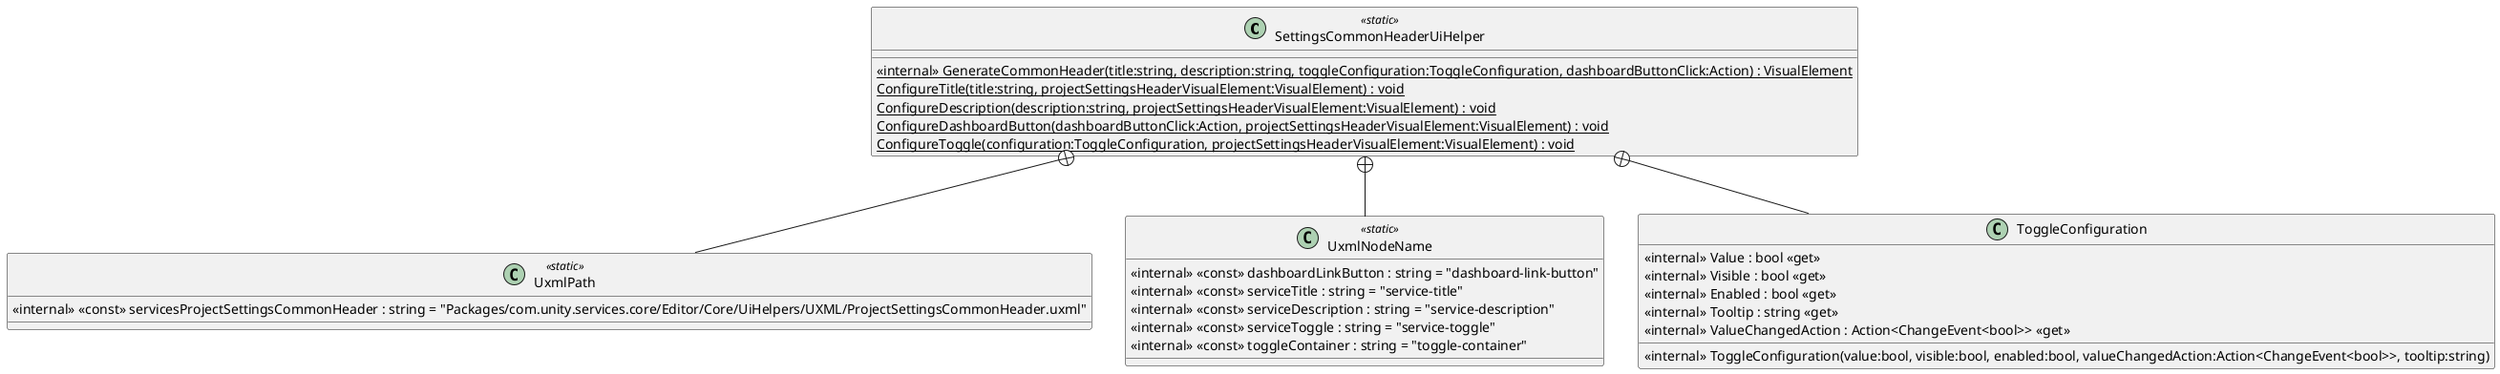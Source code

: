 @startuml
class SettingsCommonHeaderUiHelper <<static>> {
    <<internal>> {static} GenerateCommonHeader(title:string, description:string, toggleConfiguration:ToggleConfiguration, dashboardButtonClick:Action) : VisualElement
    {static} ConfigureTitle(title:string, projectSettingsHeaderVisualElement:VisualElement) : void
    {static} ConfigureDescription(description:string, projectSettingsHeaderVisualElement:VisualElement) : void
    {static} ConfigureDashboardButton(dashboardButtonClick:Action, projectSettingsHeaderVisualElement:VisualElement) : void
    {static} ConfigureToggle(configuration:ToggleConfiguration, projectSettingsHeaderVisualElement:VisualElement) : void
}
class UxmlPath <<static>> {
    <<internal>> <<const>> servicesProjectSettingsCommonHeader : string = "Packages/com.unity.services.core/Editor/Core/UiHelpers/UXML/ProjectSettingsCommonHeader.uxml"
}
class UxmlNodeName <<static>> {
    <<internal>> <<const>> dashboardLinkButton : string = "dashboard-link-button"
    <<internal>> <<const>> serviceTitle : string = "service-title"
    <<internal>> <<const>> serviceDescription : string = "service-description"
    <<internal>> <<const>> serviceToggle : string = "service-toggle"
    <<internal>> <<const>> toggleContainer : string = "toggle-container"
}
class ToggleConfiguration {
    <<internal>> Value : bool <<get>>
    <<internal>> Visible : bool <<get>>
    <<internal>> Enabled : bool <<get>>
    <<internal>> Tooltip : string <<get>>
    <<internal>> ValueChangedAction : Action<ChangeEvent<bool>> <<get>>
    <<internal>> ToggleConfiguration(value:bool, visible:bool, enabled:bool, valueChangedAction:Action<ChangeEvent<bool>>, tooltip:string)
}
SettingsCommonHeaderUiHelper +-- UxmlPath
SettingsCommonHeaderUiHelper +-- UxmlNodeName
SettingsCommonHeaderUiHelper +-- ToggleConfiguration
@enduml
